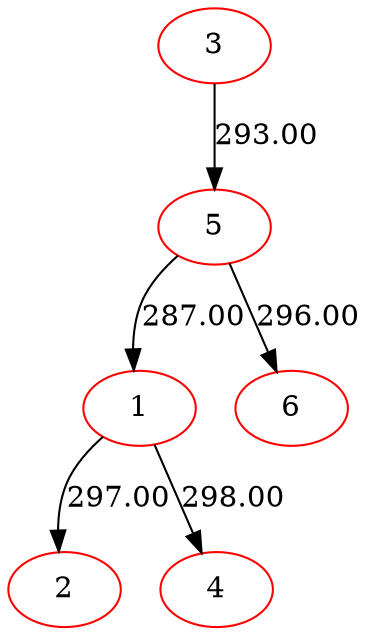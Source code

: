 digraph {
3[color=red]
5[color=red]
1[color=red]
2[color=red]
1->2[label=297.00]
4[color=red]
1->4[label=298.00]
5->1[label=287.00]
6[color=red]
5->6[label=296.00]
3->5[label=293.00]
}